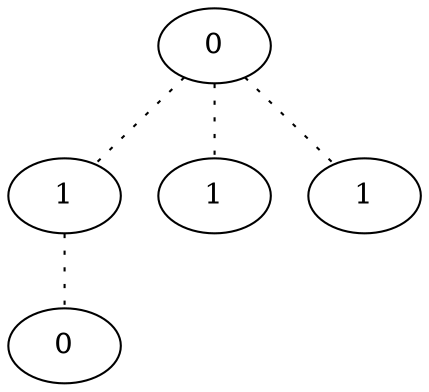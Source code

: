 graph {
a0[label=0];
a1[label=1];
a2[label=0];
a3[label=1];
a4[label=1];
a0 -- a1 [style=dotted];
a0 -- a3 [style=dotted];
a0 -- a4 [style=dotted];
a1 -- a2 [style=dotted];
}

